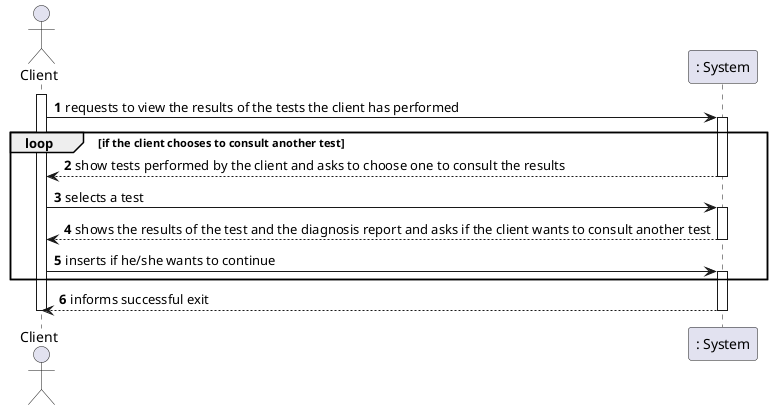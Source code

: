 @startuml

autonumber
actor "Client" as cli
participant ": System" as sys

activate cli

cli -> sys : requests to view the results of the tests the client has performed

activate sys

loop if the client chooses to consult another test

sys --> cli : show tests performed by the client and asks to choose one to consult the results

deactivate sys

cli -> sys : selects a test

activate sys

sys --> cli : shows the results of the test and the diagnosis report and asks if the client wants to consult another test

deactivate sys

cli -> sys : inserts if he/she wants to continue

activate sys

end

sys --> cli : informs successful exit

deactivate sys

deactivate cli



@enduml